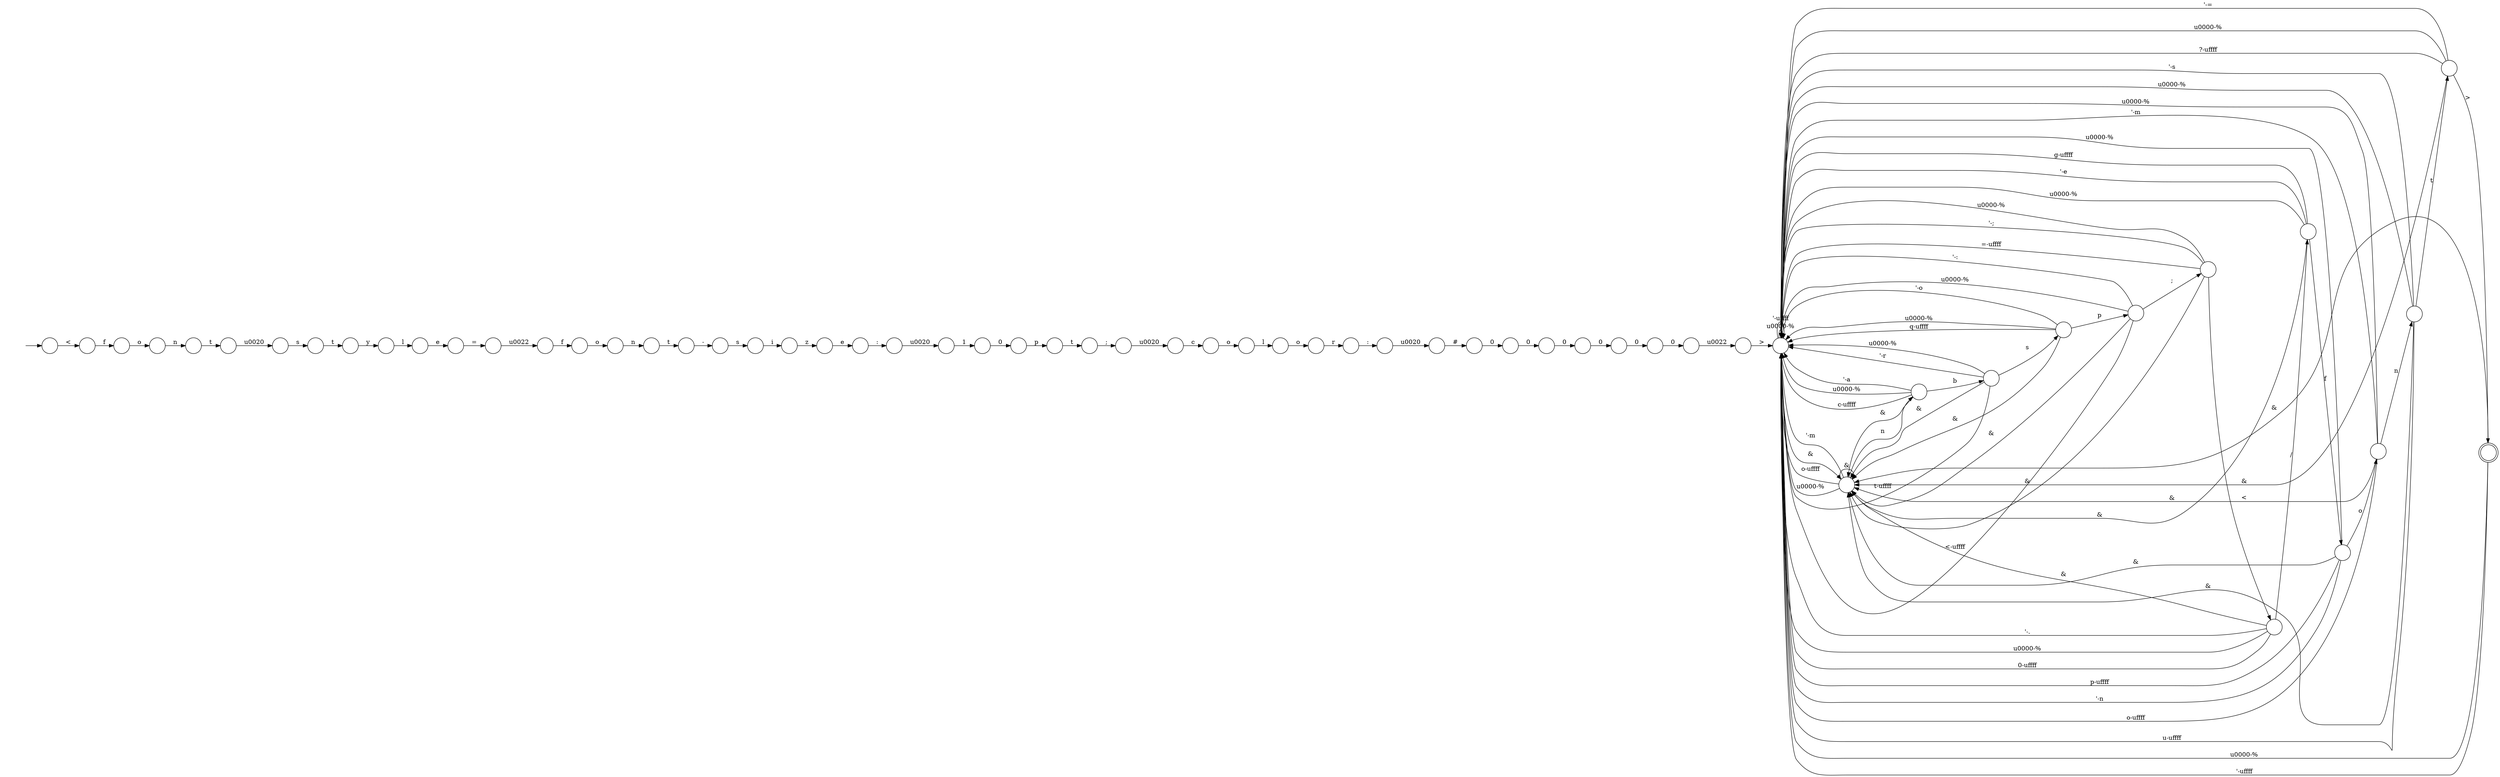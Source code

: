 digraph Automaton {
  rankdir = LR;
  0 [shape=circle,label=""];
  0 -> 52 [label="e"]
  1 [shape=circle,label=""];
  1 -> 49 [label=";"]
  2 [shape=circle,label=""];
  2 -> 16 [label="-"]
  3 [shape=circle,label=""];
  3 -> 29 [label="n"]
  3 -> 39 [label="o-\uffff"]
  3 -> 38 [label="&"]
  3 -> 39 [label="\u0000-%"]
  3 -> 39 [label="'-m"]
  4 [shape=circle,label=""];
  4 -> 53 [label="o"]
  5 [shape=circle,label=""];
  5 -> 59 [label="t"]
  6 [shape=circle,label=""];
  6 -> 38 [label="&"]
  6 -> 39 [label="'-="]
  6 -> 24 [label=">"]
  6 -> 39 [label="\u0000-%"]
  6 -> 39 [label="?-\uffff"]
  7 [shape=circle,label=""];
  7 -> 31 [label="\u0022"]
  8 [shape=circle,label=""];
  8 -> 21 [label="c"]
  9 [shape=circle,label=""];
  9 -> 41 [label="e"]
  10 [shape=circle,label=""];
  10 -> 36 [label="o"]
  11 [shape=circle,label=""];
  11 -> 7 [label="0"]
  12 [shape=circle,label=""];
  12 -> 11 [label="0"]
  13 [shape=circle,label=""];
  13 -> 0 [label="l"]
  14 [shape=circle,label=""];
  14 -> 57 [label=":"]
  15 [shape=circle,label=""];
  15 -> 39 [label="<-\uffff"]
  15 -> 39 [label="'-:"]
  15 -> 38 [label="&"]
  15 -> 17 [label=";"]
  15 -> 39 [label="\u0000-%"]
  16 [shape=circle,label=""];
  16 -> 28 [label="s"]
  17 [shape=circle,label=""];
  17 -> 39 [label="'-;"]
  17 -> 39 [label="=-\uffff"]
  17 -> 38 [label="&"]
  17 -> 39 [label="\u0000-%"]
  17 -> 46 [label="<"]
  18 [shape=circle,label=""];
  18 -> 10 [label="l"]
  19 [shape=circle,label=""];
  19 -> 38 [label="&"]
  19 -> 32 [label="s"]
  19 -> 39 [label="t-\uffff"]
  19 -> 39 [label="\u0000-%"]
  19 -> 39 [label="'-r"]
  20 [shape=circle,label=""];
  20 -> 26 [label="0"]
  21 [shape=circle,label=""];
  21 -> 18 [label="o"]
  22 [shape=circle,label=""];
  22 -> 13 [label="y"]
  23 [shape=circle,label=""];
  23 -> 47 [label="0"]
  24 [shape=doublecircle,label=""];
  24 -> 38 [label="&"]
  24 -> 39 [label="\u0000-%"]
  24 -> 39 [label="'-\uffff"]
  25 [shape=circle,label=""];
  25 -> 22 [label="t"]
  26 [shape=circle,label=""];
  26 -> 35 [label="p"]
  27 [shape=circle,label=""];
  27 -> 25 [label="s"]
  28 [shape=circle,label=""];
  28 -> 40 [label="i"]
  29 [shape=circle,label=""];
  29 -> 38 [label="&"]
  29 -> 6 [label="t"]
  29 -> 39 [label="\u0000-%"]
  29 -> 39 [label="u-\uffff"]
  29 -> 39 [label="'-s"]
  30 [shape=circle,label=""];
  initial [shape=plaintext,label=""];
  initial -> 30
  30 -> 43 [label="<"]
  31 [shape=circle,label=""];
  31 -> 39 [label=">"]
  32 [shape=circle,label=""];
  32 -> 39 [label="q-\uffff"]
  32 -> 39 [label="'-o"]
  32 -> 38 [label="&"]
  32 -> 15 [label="p"]
  32 -> 39 [label="\u0000-%"]
  33 [shape=circle,label=""];
  33 -> 39 [label="'-a"]
  33 -> 38 [label="&"]
  33 -> 19 [label="b"]
  33 -> 39 [label="\u0000-%"]
  33 -> 39 [label="c-\uffff"]
  34 [shape=circle,label=""];
  34 -> 20 [label="1"]
  35 [shape=circle,label=""];
  35 -> 1 [label="t"]
  36 [shape=circle,label=""];
  36 -> 14 [label="r"]
  37 [shape=circle,label=""];
  37 -> 34 [label="\u0020"]
  38 [shape=circle,label=""];
  38 -> 33 [label="n"]
  38 -> 39 [label="o-\uffff"]
  38 -> 38 [label="&"]
  38 -> 39 [label="\u0000-%"]
  38 -> 39 [label="'-m"]
  39 [shape=circle,label=""];
  39 -> 38 [label="&"]
  39 -> 39 [label="\u0000-%"]
  39 -> 39 [label="'-\uffff"]
  40 [shape=circle,label=""];
  40 -> 9 [label="z"]
  41 [shape=circle,label=""];
  41 -> 37 [label=":"]
  42 [shape=circle,label=""];
  42 -> 4 [label="f"]
  43 [shape=circle,label=""];
  43 -> 54 [label="f"]
  44 [shape=circle,label=""];
  44 -> 58 [label="f"]
  44 -> 38 [label="&"]
  44 -> 39 [label="g-\uffff"]
  44 -> 39 [label="'-e"]
  44 -> 39 [label="\u0000-%"]
  45 [shape=circle,label=""];
  45 -> 2 [label="t"]
  46 [shape=circle,label=""];
  46 -> 44 [label="/"]
  46 -> 39 [label="'-."]
  46 -> 38 [label="&"]
  46 -> 39 [label="\u0000-%"]
  46 -> 39 [label="0-\uffff"]
  47 [shape=circle,label=""];
  47 -> 50 [label="0"]
  48 [shape=circle,label=""];
  48 -> 5 [label="n"]
  49 [shape=circle,label=""];
  49 -> 8 [label="\u0020"]
  50 [shape=circle,label=""];
  50 -> 56 [label="0"]
  51 [shape=circle,label=""];
  51 -> 42 [label="\u0022"]
  52 [shape=circle,label=""];
  52 -> 51 [label="="]
  53 [shape=circle,label=""];
  53 -> 45 [label="n"]
  54 [shape=circle,label=""];
  54 -> 48 [label="o"]
  55 [shape=circle,label=""];
  55 -> 23 [label="#"]
  56 [shape=circle,label=""];
  56 -> 12 [label="0"]
  57 [shape=circle,label=""];
  57 -> 55 [label="\u0020"]
  58 [shape=circle,label=""];
  58 -> 39 [label="p-\uffff"]
  58 -> 39 [label="'-n"]
  58 -> 38 [label="&"]
  58 -> 39 [label="\u0000-%"]
  58 -> 3 [label="o"]
  59 [shape=circle,label=""];
  59 -> 27 [label="\u0020"]
}

